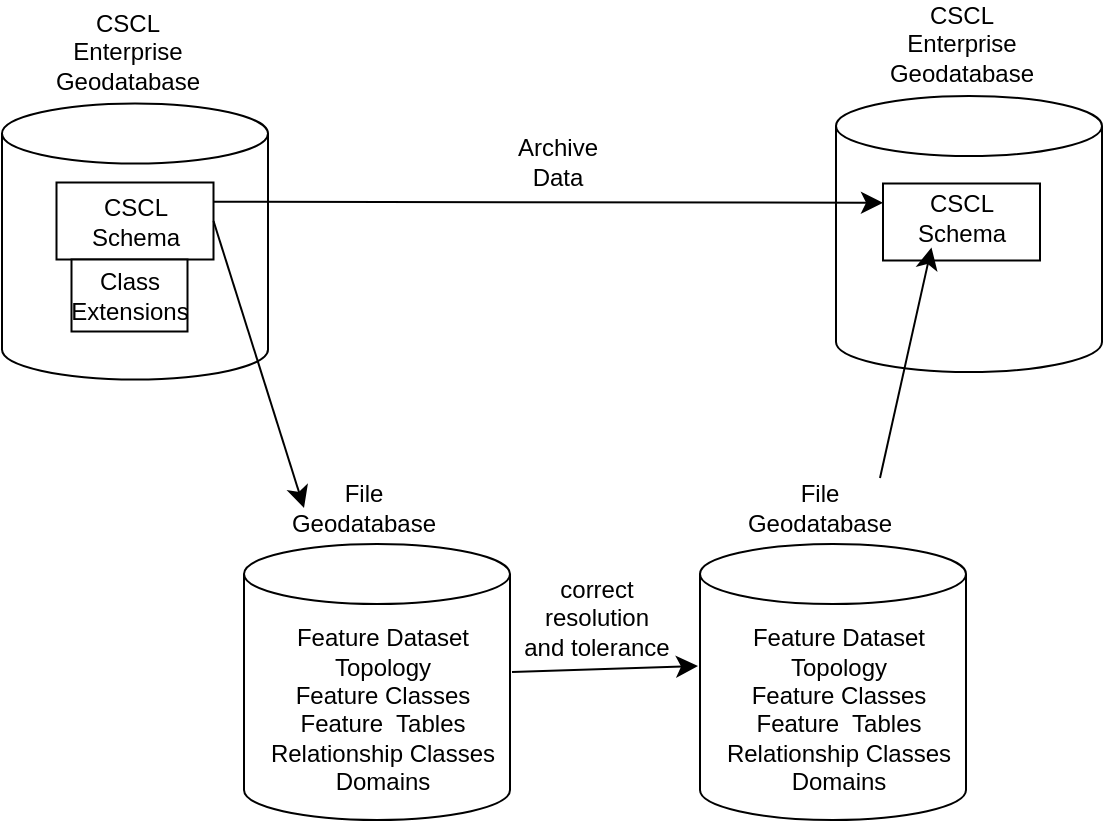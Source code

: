 <mxfile version="26.2.12">
  <diagram name="Page-1" id="sP9q07cmoK6qD1yFAlWt">
    <mxGraphModel dx="1105" dy="842" grid="0" gridSize="10" guides="1" tooltips="1" connect="1" arrows="1" fold="1" page="0" pageScale="1" pageWidth="850" pageHeight="1100" math="0" shadow="0">
      <root>
        <mxCell id="0" />
        <mxCell id="1" parent="0" />
        <mxCell id="vqAeB16aoys2C8DzuAtK-1" value="" style="shape=cylinder3;whiteSpace=wrap;html=1;boundedLbl=1;backgroundOutline=1;size=15;" parent="1" vertex="1">
          <mxGeometry x="-100" y="51.75" width="133" height="138" as="geometry" />
        </mxCell>
        <mxCell id="vqAeB16aoys2C8DzuAtK-7" value="CSCL Enterprise Geodatabase&lt;div&gt;&lt;br&gt;&lt;/div&gt;" style="text;html=1;align=center;verticalAlign=middle;whiteSpace=wrap;rounded=0;" parent="1" vertex="1">
          <mxGeometry x="-67.25" y="17.75" width="60" height="30" as="geometry" />
        </mxCell>
        <mxCell id="vqAeB16aoys2C8DzuAtK-9" value="" style="rounded=0;whiteSpace=wrap;html=1;" parent="1" vertex="1">
          <mxGeometry x="-72.75" y="91.25" width="78.5" height="38.5" as="geometry" />
        </mxCell>
        <mxCell id="vqAeB16aoys2C8DzuAtK-11" value="CSCL Schema" style="text;html=1;align=center;verticalAlign=middle;whiteSpace=wrap;rounded=0;" parent="1" vertex="1">
          <mxGeometry x="-63.5" y="95.5" width="60" height="30" as="geometry" />
        </mxCell>
        <mxCell id="vqAeB16aoys2C8DzuAtK-14" value="Class Extensions" style="rounded=0;whiteSpace=wrap;html=1;" parent="1" vertex="1">
          <mxGeometry x="-65.25" y="129.75" width="58" height="36" as="geometry" />
        </mxCell>
        <mxCell id="vqAeB16aoys2C8DzuAtK-15" value="" style="shape=cylinder3;whiteSpace=wrap;html=1;boundedLbl=1;backgroundOutline=1;size=15;" parent="1" vertex="1">
          <mxGeometry x="21" y="272" width="133" height="138" as="geometry" />
        </mxCell>
        <mxCell id="vqAeB16aoys2C8DzuAtK-18" value="&lt;div&gt;Feature Dataset&lt;/div&gt;&lt;div&gt;Topology&lt;/div&gt;Feature Classes&lt;div&gt;Feature&amp;nbsp; Tables&lt;/div&gt;&lt;div&gt;Relationship Classes&lt;/div&gt;&lt;div&gt;Domains&lt;/div&gt;&lt;div&gt;&lt;br&gt;&lt;/div&gt;" style="text;html=1;align=center;verticalAlign=middle;whiteSpace=wrap;rounded=0;" parent="1" vertex="1">
          <mxGeometry x="18" y="347" width="145" height="30" as="geometry" />
        </mxCell>
        <mxCell id="vqAeB16aoys2C8DzuAtK-20" value="File Geodatabase" style="text;html=1;align=center;verticalAlign=middle;whiteSpace=wrap;rounded=0;" parent="1" vertex="1">
          <mxGeometry x="51" y="239" width="60" height="30" as="geometry" />
        </mxCell>
        <mxCell id="vqAeB16aoys2C8DzuAtK-22" value="" style="endArrow=classic;html=1;rounded=0;fontSize=12;startSize=8;endSize=8;curved=1;exitX=1;exitY=0.5;exitDx=0;exitDy=0;entryX=0;entryY=0.5;entryDx=0;entryDy=0;" parent="1" source="vqAeB16aoys2C8DzuAtK-9" target="vqAeB16aoys2C8DzuAtK-20" edge="1">
          <mxGeometry width="50" height="50" relative="1" as="geometry">
            <mxPoint x="175" y="225" as="sourcePoint" />
            <mxPoint x="140" y="194" as="targetPoint" />
          </mxGeometry>
        </mxCell>
        <mxCell id="vqAeB16aoys2C8DzuAtK-23" value="" style="shape=cylinder3;whiteSpace=wrap;html=1;boundedLbl=1;backgroundOutline=1;size=15;" parent="1" vertex="1">
          <mxGeometry x="317" y="48" width="133" height="138" as="geometry" />
        </mxCell>
        <mxCell id="vqAeB16aoys2C8DzuAtK-24" value="CSCL Enterprise Geodatabase&lt;div&gt;&lt;br&gt;&lt;/div&gt;" style="text;html=1;align=center;verticalAlign=middle;whiteSpace=wrap;rounded=0;" parent="1" vertex="1">
          <mxGeometry x="349.75" y="14" width="60" height="30" as="geometry" />
        </mxCell>
        <mxCell id="vqAeB16aoys2C8DzuAtK-27" value="" style="rounded=0;whiteSpace=wrap;html=1;" parent="1" vertex="1">
          <mxGeometry x="340.5" y="91.75" width="78.5" height="38.5" as="geometry" />
        </mxCell>
        <mxCell id="vqAeB16aoys2C8DzuAtK-28" value="CSCL Schema" style="text;html=1;align=center;verticalAlign=middle;whiteSpace=wrap;rounded=0;" parent="1" vertex="1">
          <mxGeometry x="349.75" y="93.75" width="60" height="30" as="geometry" />
        </mxCell>
        <mxCell id="vqAeB16aoys2C8DzuAtK-29" value="" style="endArrow=classic;html=1;rounded=0;fontSize=12;startSize=8;endSize=8;curved=1;exitX=1;exitY=0.25;exitDx=0;exitDy=0;entryX=0;entryY=0.25;entryDx=0;entryDy=0;" parent="1" source="vqAeB16aoys2C8DzuAtK-9" target="vqAeB16aoys2C8DzuAtK-27" edge="1">
          <mxGeometry width="50" height="50" relative="1" as="geometry">
            <mxPoint x="175" y="225" as="sourcePoint" />
            <mxPoint x="225" y="175" as="targetPoint" />
          </mxGeometry>
        </mxCell>
        <mxCell id="vqAeB16aoys2C8DzuAtK-30" value="Archive Data" style="text;html=1;align=center;verticalAlign=middle;whiteSpace=wrap;rounded=0;" parent="1" vertex="1">
          <mxGeometry x="148" y="65.5" width="60" height="30" as="geometry" />
        </mxCell>
        <mxCell id="oLuCobM9qGh_KnLCvgrs-1" value="" style="shape=cylinder3;whiteSpace=wrap;html=1;boundedLbl=1;backgroundOutline=1;size=15;" vertex="1" parent="1">
          <mxGeometry x="249" y="272" width="133" height="138" as="geometry" />
        </mxCell>
        <mxCell id="oLuCobM9qGh_KnLCvgrs-2" value="&lt;div&gt;Feature Dataset&lt;/div&gt;&lt;div&gt;Topology&lt;/div&gt;Feature Classes&lt;div&gt;Feature&amp;nbsp; Tables&lt;/div&gt;&lt;div&gt;Relationship Classes&lt;/div&gt;&lt;div&gt;Domains&lt;/div&gt;&lt;div&gt;&lt;br&gt;&lt;/div&gt;" style="text;html=1;align=center;verticalAlign=middle;whiteSpace=wrap;rounded=0;" vertex="1" parent="1">
          <mxGeometry x="246" y="347" width="145" height="30" as="geometry" />
        </mxCell>
        <mxCell id="oLuCobM9qGh_KnLCvgrs-3" value="File Geodatabase" style="text;html=1;align=center;verticalAlign=middle;whiteSpace=wrap;rounded=0;" vertex="1" parent="1">
          <mxGeometry x="279" y="239" width="60" height="30" as="geometry" />
        </mxCell>
        <mxCell id="oLuCobM9qGh_KnLCvgrs-4" value="" style="endArrow=classic;html=1;rounded=0;fontSize=12;startSize=8;endSize=8;curved=1;" edge="1" parent="1">
          <mxGeometry width="50" height="50" relative="1" as="geometry">
            <mxPoint x="155" y="336" as="sourcePoint" />
            <mxPoint x="248" y="333" as="targetPoint" />
          </mxGeometry>
        </mxCell>
        <mxCell id="oLuCobM9qGh_KnLCvgrs-5" value="" style="endArrow=classic;html=1;rounded=0;fontSize=12;startSize=8;endSize=8;curved=1;exitX=1;exitY=0;exitDx=0;exitDy=0;entryX=0.25;entryY=1;entryDx=0;entryDy=0;" edge="1" parent="1" source="oLuCobM9qGh_KnLCvgrs-3" target="vqAeB16aoys2C8DzuAtK-28">
          <mxGeometry width="50" height="50" relative="1" as="geometry">
            <mxPoint x="231" y="244" as="sourcePoint" />
            <mxPoint x="205" y="286" as="targetPoint" />
          </mxGeometry>
        </mxCell>
        <mxCell id="oLuCobM9qGh_KnLCvgrs-7" value="correct&lt;div&gt;resolution&lt;/div&gt;&lt;div&gt;and tolerance&lt;br&gt;&lt;div&gt;&lt;br&gt;&lt;/div&gt;&lt;/div&gt;" style="text;html=1;align=center;verticalAlign=middle;whiteSpace=wrap;rounded=0;" vertex="1" parent="1">
          <mxGeometry x="154" y="301" width="87" height="30" as="geometry" />
        </mxCell>
      </root>
    </mxGraphModel>
  </diagram>
</mxfile>
